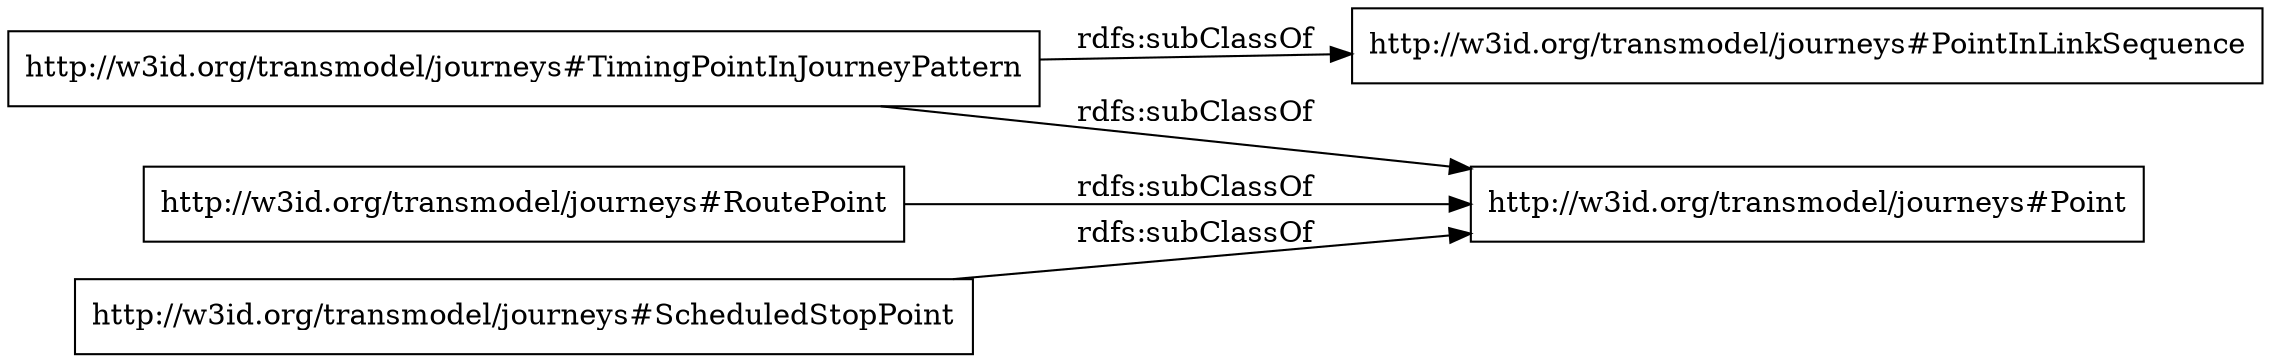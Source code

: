 digraph ar2dtool_diagram { 
rankdir=LR;
size="1000"
node [shape = rectangle, color="black"]; "http://w3id.org/transmodel/journeys#TimingPointInJourneyPattern" "http://w3id.org/transmodel/journeys#Point" "http://w3id.org/transmodel/journeys#PointInLinkSequence" "http://w3id.org/transmodel/journeys#RoutePoint" "http://w3id.org/transmodel/journeys#ScheduledStopPoint" ; /*classes style*/
	"http://w3id.org/transmodel/journeys#TimingPointInJourneyPattern" -> "http://w3id.org/transmodel/journeys#PointInLinkSequence" [ label = "rdfs:subClassOf" ];
	"http://w3id.org/transmodel/journeys#TimingPointInJourneyPattern" -> "http://w3id.org/transmodel/journeys#Point" [ label = "rdfs:subClassOf" ];
	"http://w3id.org/transmodel/journeys#ScheduledStopPoint" -> "http://w3id.org/transmodel/journeys#Point" [ label = "rdfs:subClassOf" ];
	"http://w3id.org/transmodel/journeys#RoutePoint" -> "http://w3id.org/transmodel/journeys#Point" [ label = "rdfs:subClassOf" ];

}

